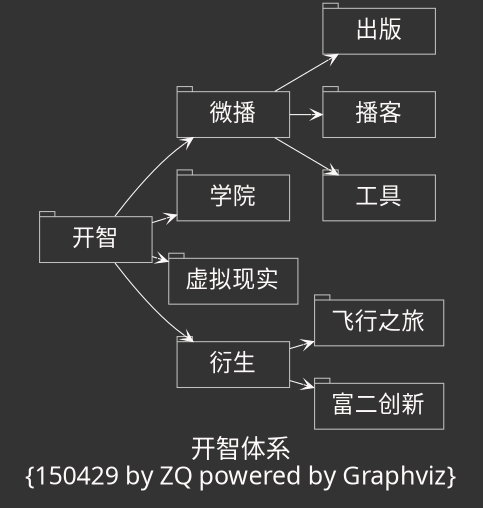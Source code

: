     /*生成命令:
$ dot -Tpng omatrix.dot -o omatrix.png 
-Tcmapx -o omatrix.map
    全局设定
plaintext
    */

digraph omatrix {
    /*全局设定*/
    graph [label="开智体系\n{150429 by ZQ powered by Graphviz}"
        ,fontsize=12.0,fontcolor=snow
        ,labeljust="r",labelloc="b"
        ,ranksep=0.1,center=1,ratio=compress
        ,rankdir=LR
        ,bgcolor="#333333"
        ,fontname="YaHei Consolas Hybrid"
        ];

    node[fontsize=11.0,height=0.3
        ,style="filled,setlinewidth(0.5)",fillcolor="#333333"
        ,color=gray,fontcolor=snow
        ,shape=tab
        ,fontname="YaHei Consolas Hybrid"
        ];

    edge [fontsize=9.0,fontcolor=gray
        ,color=snow
        ,arrowsize=0.5,arrowhead=vee,arrowtail=none
        ,style="setlinewidth(0.5)"
        ,fontname="WenQuanYi Micro Hei"
        ];

/*
        ,fontname="WenQuanYi Micro Hei"
    src [label="源码",shape=ellipse,style="filled,dashed,setlinewidth(5)"
        ,color="#333333",fillcolor=dimgray
        ,URL="http://code.google.com/p/zoomquiet/source/browse/dot/obp/csdndr1-km.dot?repo=tangle"];
    /*图元声明
    start       [label="流程开始/结束",shape=point];
    end         [label="",shape=doublecircle,fillcolor=red];

    box         [label="实体/对象",shape=box];
    ellipse     [label="行动/节点",shape=ellipse];
    egg         [label="用户/人物",shape=egg];
    plaintext   [label="状态/属性",shape=plaintext,fillcolor=whitesmoke];
    diamond     [label="判别",shape=diamond];
    note        [label="注释",shape=note];
    tab         [label="目录/模块",shape=tab];
    db          [label="数据库",shape=box3d];
    component   [label="主机/组件",shape=component];
  ,style="rounded,dotted"];
    start       [label="流程开始",shape=point];
    end         [label="",shape=doublecircle,fillcolor=red];
*/


    OM [label="开智"];

        OMWB [label="微播"];
            OMBO [label="出版"];
            OMPO [label="播客"];
            OMTO [label="工具"];
        OMCO [label="学院"];
        OMVR [label="虚拟现实"];

    omBR [label="衍生"];
    omFLY [label="飞行之旅"];
    omYC [label="富二创新"];


    OM->{OMWB OMCO OMVR};
        OMWB->{OMBO OMTO OMPO};

    OM->omBR->{omFLY omYC};


/*
开智微播：创新者背后的创新者

开智学院：创新者学院
开智出版：为创新者提供智力源泉 
开智播客：诺奖得主等伟大创新者教你创新
开智工具：加速创意
虚拟现实：面向未来的创新内容生产

吉波主打的创新飞行之旅、颖生主打的富二代创新者训练营。

        ET->v_SD_a1 [label="实时转换", color=red,style="dotted,setlinewidth(2)"];
        v_SD_a1->S3 [label="动态插入", color=red,style="dotted,setlinewidth(2)"];
    { rank=same; PUB    srvA srvB srvN; }
    { rank=same; DL     installer; }
    { rank=same; CHK    chker; }
    { rank=same; DONE   bkStore; }

    PUB[label="发布阶段",shape=plaintext];
    DL[label="下载阶段",shape=plaintext];
    CHK[label="检查阶段",shape=plaintext];
    DONE[label="完成阶段",shape=plaintext];
        PUB->DL->CHK->DONE;

        srvPUB->srvAC;
        srvA->srvB->srvN;
*/
    edge [style=invis];
}

